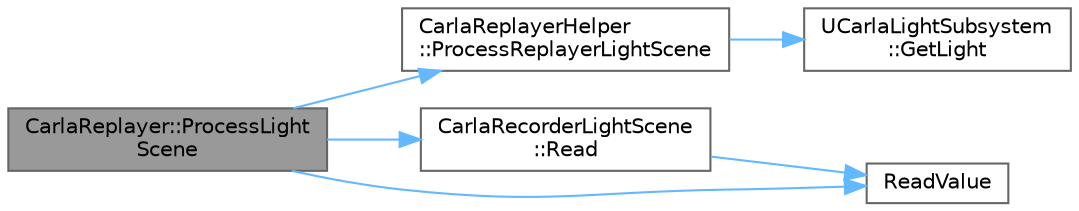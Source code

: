 digraph "CarlaReplayer::ProcessLightScene"
{
 // INTERACTIVE_SVG=YES
 // LATEX_PDF_SIZE
  bgcolor="transparent";
  edge [fontname=Helvetica,fontsize=10,labelfontname=Helvetica,labelfontsize=10];
  node [fontname=Helvetica,fontsize=10,shape=box,height=0.2,width=0.4];
  rankdir="LR";
  Node1 [id="Node000001",label="CarlaReplayer::ProcessLight\lScene",height=0.2,width=0.4,color="gray40", fillcolor="grey60", style="filled", fontcolor="black",tooltip=" "];
  Node1 -> Node2 [id="edge1_Node000001_Node000002",color="steelblue1",style="solid",tooltip=" "];
  Node2 [id="Node000002",label="CarlaReplayerHelper\l::ProcessReplayerLightScene",height=0.2,width=0.4,color="grey40", fillcolor="white", style="filled",URL="$d8/d27/classCarlaReplayerHelper.html#a65d184d97fb0c630fc8b225606d680b3",tooltip=" "];
  Node2 -> Node3 [id="edge2_Node000002_Node000003",color="steelblue1",style="solid",tooltip=" "];
  Node3 [id="Node000003",label="UCarlaLightSubsystem\l::GetLight",height=0.2,width=0.4,color="grey40", fillcolor="white", style="filled",URL="$db/df0/classUCarlaLightSubsystem.html#af5df2e77d6d08c3707939d17276a6706",tooltip=" "];
  Node1 -> Node4 [id="edge3_Node000001_Node000004",color="steelblue1",style="solid",tooltip=" "];
  Node4 [id="Node000004",label="CarlaRecorderLightScene\l::Read",height=0.2,width=0.4,color="grey40", fillcolor="white", style="filled",URL="$d0/db0/structCarlaRecorderLightScene.html#a72374de78e6f5eb1ad6046fdd036fbbb",tooltip=" "];
  Node4 -> Node5 [id="edge4_Node000004_Node000005",color="steelblue1",style="solid",tooltip=" "];
  Node5 [id="Node000005",label="ReadValue",height=0.2,width=0.4,color="grey40", fillcolor="white", style="filled",URL="$d6/dd1/CarlaRecorderHelpers_8h.html#af7b2a7c287743d6b41ad64e8df3faa5f",tooltip=" "];
  Node1 -> Node5 [id="edge5_Node000001_Node000005",color="steelblue1",style="solid",tooltip=" "];
}
